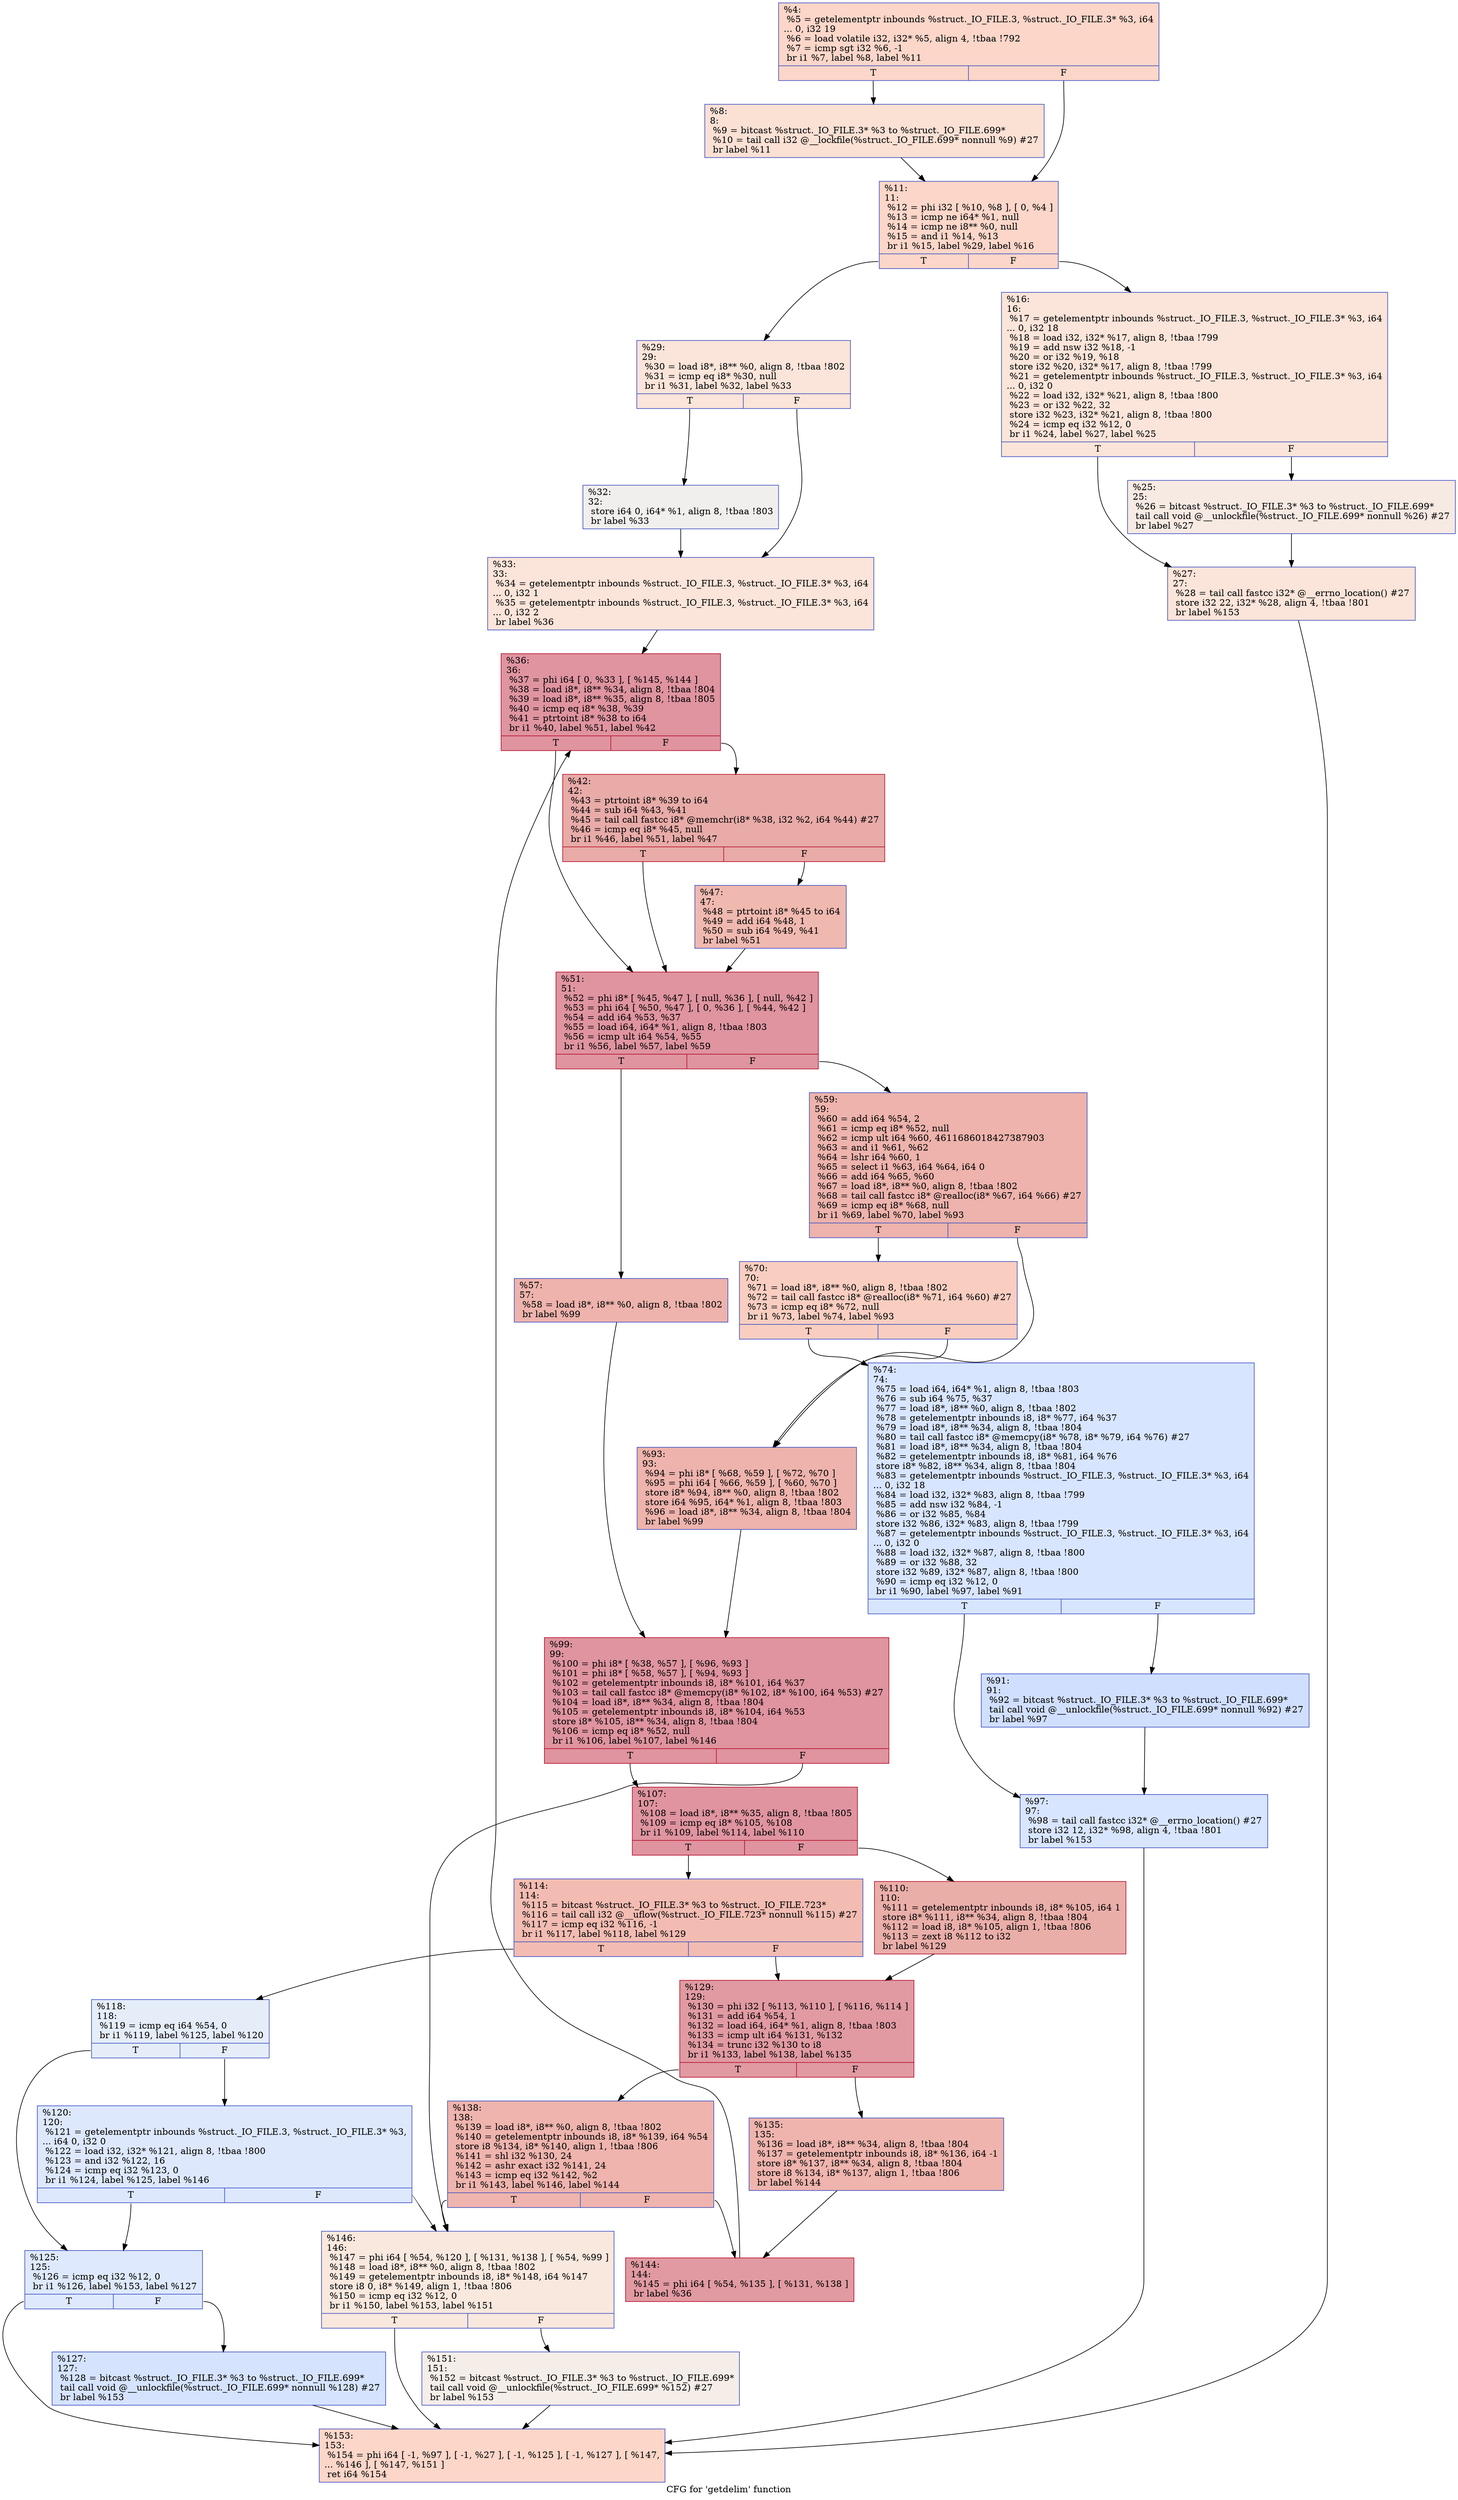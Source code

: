 digraph "CFG for 'getdelim' function" {
	label="CFG for 'getdelim' function";

	Node0x252c020 [shape=record,color="#3d50c3ff", style=filled, fillcolor="#f6a38570",label="{%4:\l  %5 = getelementptr inbounds %struct._IO_FILE.3, %struct._IO_FILE.3* %3, i64\l... 0, i32 19\l  %6 = load volatile i32, i32* %5, align 4, !tbaa !792\l  %7 = icmp sgt i32 %6, -1\l  br i1 %7, label %8, label %11\l|{<s0>T|<s1>F}}"];
	Node0x252c020:s0 -> Node0x252c430;
	Node0x252c020:s1 -> Node0x252c480;
	Node0x252c430 [shape=record,color="#3d50c3ff", style=filled, fillcolor="#f7b99e70",label="{%8:\l8:                                                \l  %9 = bitcast %struct._IO_FILE.3* %3 to %struct._IO_FILE.699*\l  %10 = tail call i32 @__lockfile(%struct._IO_FILE.699* nonnull %9) #27\l  br label %11\l}"];
	Node0x252c430 -> Node0x252c480;
	Node0x252c480 [shape=record,color="#3d50c3ff", style=filled, fillcolor="#f6a38570",label="{%11:\l11:                                               \l  %12 = phi i32 [ %10, %8 ], [ 0, %4 ]\l  %13 = icmp ne i64* %1, null\l  %14 = icmp ne i8** %0, null\l  %15 = and i1 %14, %13\l  br i1 %15, label %29, label %16\l|{<s0>T|<s1>F}}"];
	Node0x252c480:s0 -> Node0x252c5c0;
	Node0x252c480:s1 -> Node0x252c4d0;
	Node0x252c4d0 [shape=record,color="#3d50c3ff", style=filled, fillcolor="#f5c1a970",label="{%16:\l16:                                               \l  %17 = getelementptr inbounds %struct._IO_FILE.3, %struct._IO_FILE.3* %3, i64\l... 0, i32 18\l  %18 = load i32, i32* %17, align 8, !tbaa !799\l  %19 = add nsw i32 %18, -1\l  %20 = or i32 %19, %18\l  store i32 %20, i32* %17, align 8, !tbaa !799\l  %21 = getelementptr inbounds %struct._IO_FILE.3, %struct._IO_FILE.3* %3, i64\l... 0, i32 0\l  %22 = load i32, i32* %21, align 8, !tbaa !800\l  %23 = or i32 %22, 32\l  store i32 %23, i32* %21, align 8, !tbaa !800\l  %24 = icmp eq i32 %12, 0\l  br i1 %24, label %27, label %25\l|{<s0>T|<s1>F}}"];
	Node0x252c4d0:s0 -> Node0x252c570;
	Node0x252c4d0:s1 -> Node0x252c520;
	Node0x252c520 [shape=record,color="#3d50c3ff", style=filled, fillcolor="#eed0c070",label="{%25:\l25:                                               \l  %26 = bitcast %struct._IO_FILE.3* %3 to %struct._IO_FILE.699*\l  tail call void @__unlockfile(%struct._IO_FILE.699* nonnull %26) #27\l  br label %27\l}"];
	Node0x252c520 -> Node0x252c570;
	Node0x252c570 [shape=record,color="#3d50c3ff", style=filled, fillcolor="#f5c1a970",label="{%27:\l27:                                               \l  %28 = tail call fastcc i32* @__errno_location() #27\l  store i32 22, i32* %28, align 4, !tbaa !801\l  br label %153\l}"];
	Node0x252c570 -> Node0x252ce80;
	Node0x252c5c0 [shape=record,color="#3d50c3ff", style=filled, fillcolor="#f5c1a970",label="{%29:\l29:                                               \l  %30 = load i8*, i8** %0, align 8, !tbaa !802\l  %31 = icmp eq i8* %30, null\l  br i1 %31, label %32, label %33\l|{<s0>T|<s1>F}}"];
	Node0x252c5c0:s0 -> Node0x252c610;
	Node0x252c5c0:s1 -> Node0x252c660;
	Node0x252c610 [shape=record,color="#3d50c3ff", style=filled, fillcolor="#e0dbd870",label="{%32:\l32:                                               \l  store i64 0, i64* %1, align 8, !tbaa !803\l  br label %33\l}"];
	Node0x252c610 -> Node0x252c660;
	Node0x252c660 [shape=record,color="#3d50c3ff", style=filled, fillcolor="#f5c1a970",label="{%33:\l33:                                               \l  %34 = getelementptr inbounds %struct._IO_FILE.3, %struct._IO_FILE.3* %3, i64\l... 0, i32 1\l  %35 = getelementptr inbounds %struct._IO_FILE.3, %struct._IO_FILE.3* %3, i64\l... 0, i32 2\l  br label %36\l}"];
	Node0x252c660 -> Node0x252c6b0;
	Node0x252c6b0 [shape=record,color="#b70d28ff", style=filled, fillcolor="#b70d2870",label="{%36:\l36:                                               \l  %37 = phi i64 [ 0, %33 ], [ %145, %144 ]\l  %38 = load i8*, i8** %34, align 8, !tbaa !804\l  %39 = load i8*, i8** %35, align 8, !tbaa !805\l  %40 = icmp eq i8* %38, %39\l  %41 = ptrtoint i8* %38 to i64\l  br i1 %40, label %51, label %42\l|{<s0>T|<s1>F}}"];
	Node0x252c6b0:s0 -> Node0x252c7a0;
	Node0x252c6b0:s1 -> Node0x252c700;
	Node0x252c700 [shape=record,color="#b70d28ff", style=filled, fillcolor="#cc403a70",label="{%42:\l42:                                               \l  %43 = ptrtoint i8* %39 to i64\l  %44 = sub i64 %43, %41\l  %45 = tail call fastcc i8* @memchr(i8* %38, i32 %2, i64 %44) #27\l  %46 = icmp eq i8* %45, null\l  br i1 %46, label %51, label %47\l|{<s0>T|<s1>F}}"];
	Node0x252c700:s0 -> Node0x252c7a0;
	Node0x252c700:s1 -> Node0x252c750;
	Node0x252c750 [shape=record,color="#3d50c3ff", style=filled, fillcolor="#de614d70",label="{%47:\l47:                                               \l  %48 = ptrtoint i8* %45 to i64\l  %49 = add i64 %48, 1\l  %50 = sub i64 %49, %41\l  br label %51\l}"];
	Node0x252c750 -> Node0x252c7a0;
	Node0x252c7a0 [shape=record,color="#b70d28ff", style=filled, fillcolor="#b70d2870",label="{%51:\l51:                                               \l  %52 = phi i8* [ %45, %47 ], [ null, %36 ], [ null, %42 ]\l  %53 = phi i64 [ %50, %47 ], [ 0, %36 ], [ %44, %42 ]\l  %54 = add i64 %53, %37\l  %55 = load i64, i64* %1, align 8, !tbaa !803\l  %56 = icmp ult i64 %54, %55\l  br i1 %56, label %57, label %59\l|{<s0>T|<s1>F}}"];
	Node0x252c7a0:s0 -> Node0x252c7f0;
	Node0x252c7a0:s1 -> Node0x252c840;
	Node0x252c7f0 [shape=record,color="#3d50c3ff", style=filled, fillcolor="#d6524470",label="{%57:\l57:                                               \l  %58 = load i8*, i8** %0, align 8, !tbaa !802\l  br label %99\l}"];
	Node0x252c7f0 -> Node0x252ca20;
	Node0x252c840 [shape=record,color="#3d50c3ff", style=filled, fillcolor="#d6524470",label="{%59:\l59:                                               \l  %60 = add i64 %54, 2\l  %61 = icmp eq i8* %52, null\l  %62 = icmp ult i64 %60, 4611686018427387903\l  %63 = and i1 %61, %62\l  %64 = lshr i64 %60, 1\l  %65 = select i1 %63, i64 %64, i64 0\l  %66 = add i64 %65, %60\l  %67 = load i8*, i8** %0, align 8, !tbaa !802\l  %68 = tail call fastcc i8* @realloc(i8* %67, i64 %66) #27\l  %69 = icmp eq i8* %68, null\l  br i1 %69, label %70, label %93\l|{<s0>T|<s1>F}}"];
	Node0x252c840:s0 -> Node0x252c890;
	Node0x252c840:s1 -> Node0x252c980;
	Node0x252c890 [shape=record,color="#3d50c3ff", style=filled, fillcolor="#f2907270",label="{%70:\l70:                                               \l  %71 = load i8*, i8** %0, align 8, !tbaa !802\l  %72 = tail call fastcc i8* @realloc(i8* %71, i64 %60) #27\l  %73 = icmp eq i8* %72, null\l  br i1 %73, label %74, label %93\l|{<s0>T|<s1>F}}"];
	Node0x252c890:s0 -> Node0x252c8e0;
	Node0x252c890:s1 -> Node0x252c980;
	Node0x252c8e0 [shape=record,color="#3d50c3ff", style=filled, fillcolor="#a7c5fe70",label="{%74:\l74:                                               \l  %75 = load i64, i64* %1, align 8, !tbaa !803\l  %76 = sub i64 %75, %37\l  %77 = load i8*, i8** %0, align 8, !tbaa !802\l  %78 = getelementptr inbounds i8, i8* %77, i64 %37\l  %79 = load i8*, i8** %34, align 8, !tbaa !804\l  %80 = tail call fastcc i8* @memcpy(i8* %78, i8* %79, i64 %76) #27\l  %81 = load i8*, i8** %34, align 8, !tbaa !804\l  %82 = getelementptr inbounds i8, i8* %81, i64 %76\l  store i8* %82, i8** %34, align 8, !tbaa !804\l  %83 = getelementptr inbounds %struct._IO_FILE.3, %struct._IO_FILE.3* %3, i64\l... 0, i32 18\l  %84 = load i32, i32* %83, align 8, !tbaa !799\l  %85 = add nsw i32 %84, -1\l  %86 = or i32 %85, %84\l  store i32 %86, i32* %83, align 8, !tbaa !799\l  %87 = getelementptr inbounds %struct._IO_FILE.3, %struct._IO_FILE.3* %3, i64\l... 0, i32 0\l  %88 = load i32, i32* %87, align 8, !tbaa !800\l  %89 = or i32 %88, 32\l  store i32 %89, i32* %87, align 8, !tbaa !800\l  %90 = icmp eq i32 %12, 0\l  br i1 %90, label %97, label %91\l|{<s0>T|<s1>F}}"];
	Node0x252c8e0:s0 -> Node0x252c9d0;
	Node0x252c8e0:s1 -> Node0x252c930;
	Node0x252c930 [shape=record,color="#3d50c3ff", style=filled, fillcolor="#96b7ff70",label="{%91:\l91:                                               \l  %92 = bitcast %struct._IO_FILE.3* %3 to %struct._IO_FILE.699*\l  tail call void @__unlockfile(%struct._IO_FILE.699* nonnull %92) #27\l  br label %97\l}"];
	Node0x252c930 -> Node0x252c9d0;
	Node0x252c980 [shape=record,color="#3d50c3ff", style=filled, fillcolor="#d6524470",label="{%93:\l93:                                               \l  %94 = phi i8* [ %68, %59 ], [ %72, %70 ]\l  %95 = phi i64 [ %66, %59 ], [ %60, %70 ]\l  store i8* %94, i8** %0, align 8, !tbaa !802\l  store i64 %95, i64* %1, align 8, !tbaa !803\l  %96 = load i8*, i8** %34, align 8, !tbaa !804\l  br label %99\l}"];
	Node0x252c980 -> Node0x252ca20;
	Node0x252c9d0 [shape=record,color="#3d50c3ff", style=filled, fillcolor="#a7c5fe70",label="{%97:\l97:                                               \l  %98 = tail call fastcc i32* @__errno_location() #27\l  store i32 12, i32* %98, align 4, !tbaa !801\l  br label %153\l}"];
	Node0x252c9d0 -> Node0x252ce80;
	Node0x252ca20 [shape=record,color="#b70d28ff", style=filled, fillcolor="#b70d2870",label="{%99:\l99:                                               \l  %100 = phi i8* [ %38, %57 ], [ %96, %93 ]\l  %101 = phi i8* [ %58, %57 ], [ %94, %93 ]\l  %102 = getelementptr inbounds i8, i8* %101, i64 %37\l  %103 = tail call fastcc i8* @memcpy(i8* %102, i8* %100, i64 %53) #27\l  %104 = load i8*, i8** %34, align 8, !tbaa !804\l  %105 = getelementptr inbounds i8, i8* %104, i64 %53\l  store i8* %105, i8** %34, align 8, !tbaa !804\l  %106 = icmp eq i8* %52, null\l  br i1 %106, label %107, label %146\l|{<s0>T|<s1>F}}"];
	Node0x252ca20:s0 -> Node0x252ca70;
	Node0x252ca20:s1 -> Node0x252cde0;
	Node0x252ca70 [shape=record,color="#b70d28ff", style=filled, fillcolor="#b70d2870",label="{%107:\l107:                                              \l  %108 = load i8*, i8** %35, align 8, !tbaa !805\l  %109 = icmp eq i8* %105, %108\l  br i1 %109, label %114, label %110\l|{<s0>T|<s1>F}}"];
	Node0x252ca70:s0 -> Node0x252cb10;
	Node0x252ca70:s1 -> Node0x252cac0;
	Node0x252cac0 [shape=record,color="#b70d28ff", style=filled, fillcolor="#d0473d70",label="{%110:\l110:                                              \l  %111 = getelementptr inbounds i8, i8* %105, i64 1\l  store i8* %111, i8** %34, align 8, !tbaa !804\l  %112 = load i8, i8* %105, align 1, !tbaa !806\l  %113 = zext i8 %112 to i32\l  br label %129\l}"];
	Node0x252cac0 -> Node0x252cca0;
	Node0x252cb10 [shape=record,color="#3d50c3ff", style=filled, fillcolor="#e1675170",label="{%114:\l114:                                              \l  %115 = bitcast %struct._IO_FILE.3* %3 to %struct._IO_FILE.723*\l  %116 = tail call i32 @__uflow(%struct._IO_FILE.723* nonnull %115) #27\l  %117 = icmp eq i32 %116, -1\l  br i1 %117, label %118, label %129\l|{<s0>T|<s1>F}}"];
	Node0x252cb10:s0 -> Node0x252cb60;
	Node0x252cb10:s1 -> Node0x252cca0;
	Node0x252cb60 [shape=record,color="#3d50c3ff", style=filled, fillcolor="#c5d6f270",label="{%118:\l118:                                              \l  %119 = icmp eq i64 %54, 0\l  br i1 %119, label %125, label %120\l|{<s0>T|<s1>F}}"];
	Node0x252cb60:s0 -> Node0x252cc00;
	Node0x252cb60:s1 -> Node0x252cbb0;
	Node0x252cbb0 [shape=record,color="#3d50c3ff", style=filled, fillcolor="#b2ccfb70",label="{%120:\l120:                                              \l  %121 = getelementptr inbounds %struct._IO_FILE.3, %struct._IO_FILE.3* %3,\l... i64 0, i32 0\l  %122 = load i32, i32* %121, align 8, !tbaa !800\l  %123 = and i32 %122, 16\l  %124 = icmp eq i32 %123, 0\l  br i1 %124, label %125, label %146\l|{<s0>T|<s1>F}}"];
	Node0x252cbb0:s0 -> Node0x252cc00;
	Node0x252cbb0:s1 -> Node0x252cde0;
	Node0x252cc00 [shape=record,color="#3d50c3ff", style=filled, fillcolor="#b5cdfa70",label="{%125:\l125:                                              \l  %126 = icmp eq i32 %12, 0\l  br i1 %126, label %153, label %127\l|{<s0>T|<s1>F}}"];
	Node0x252cc00:s0 -> Node0x252ce80;
	Node0x252cc00:s1 -> Node0x252cc50;
	Node0x252cc50 [shape=record,color="#3d50c3ff", style=filled, fillcolor="#a1c0ff70",label="{%127:\l127:                                              \l  %128 = bitcast %struct._IO_FILE.3* %3 to %struct._IO_FILE.699*\l  tail call void @__unlockfile(%struct._IO_FILE.699* nonnull %128) #27\l  br label %153\l}"];
	Node0x252cc50 -> Node0x252ce80;
	Node0x252cca0 [shape=record,color="#b70d28ff", style=filled, fillcolor="#bb1b2c70",label="{%129:\l129:                                              \l  %130 = phi i32 [ %113, %110 ], [ %116, %114 ]\l  %131 = add i64 %54, 1\l  %132 = load i64, i64* %1, align 8, !tbaa !803\l  %133 = icmp ult i64 %131, %132\l  %134 = trunc i32 %130 to i8\l  br i1 %133, label %138, label %135\l|{<s0>T|<s1>F}}"];
	Node0x252cca0:s0 -> Node0x252cd40;
	Node0x252cca0:s1 -> Node0x252ccf0;
	Node0x252ccf0 [shape=record,color="#3d50c3ff", style=filled, fillcolor="#d8564670",label="{%135:\l135:                                              \l  %136 = load i8*, i8** %34, align 8, !tbaa !804\l  %137 = getelementptr inbounds i8, i8* %136, i64 -1\l  store i8* %137, i8** %34, align 8, !tbaa !804\l  store i8 %134, i8* %137, align 1, !tbaa !806\l  br label %144\l}"];
	Node0x252ccf0 -> Node0x252cd90;
	Node0x252cd40 [shape=record,color="#3d50c3ff", style=filled, fillcolor="#d8564670",label="{%138:\l138:                                              \l  %139 = load i8*, i8** %0, align 8, !tbaa !802\l  %140 = getelementptr inbounds i8, i8* %139, i64 %54\l  store i8 %134, i8* %140, align 1, !tbaa !806\l  %141 = shl i32 %130, 24\l  %142 = ashr exact i32 %141, 24\l  %143 = icmp eq i32 %142, %2\l  br i1 %143, label %146, label %144\l|{<s0>T|<s1>F}}"];
	Node0x252cd40:s0 -> Node0x252cde0;
	Node0x252cd40:s1 -> Node0x252cd90;
	Node0x252cd90 [shape=record,color="#b70d28ff", style=filled, fillcolor="#bb1b2c70",label="{%144:\l144:                                              \l  %145 = phi i64 [ %54, %135 ], [ %131, %138 ]\l  br label %36\l}"];
	Node0x252cd90 -> Node0x252c6b0;
	Node0x252cde0 [shape=record,color="#3d50c3ff", style=filled, fillcolor="#f2cab570",label="{%146:\l146:                                              \l  %147 = phi i64 [ %54, %120 ], [ %131, %138 ], [ %54, %99 ]\l  %148 = load i8*, i8** %0, align 8, !tbaa !802\l  %149 = getelementptr inbounds i8, i8* %148, i64 %147\l  store i8 0, i8* %149, align 1, !tbaa !806\l  %150 = icmp eq i32 %12, 0\l  br i1 %150, label %153, label %151\l|{<s0>T|<s1>F}}"];
	Node0x252cde0:s0 -> Node0x252ce80;
	Node0x252cde0:s1 -> Node0x252ce30;
	Node0x252ce30 [shape=record,color="#3d50c3ff", style=filled, fillcolor="#e8d6cc70",label="{%151:\l151:                                              \l  %152 = bitcast %struct._IO_FILE.3* %3 to %struct._IO_FILE.699*\l  tail call void @__unlockfile(%struct._IO_FILE.699* %152) #27\l  br label %153\l}"];
	Node0x252ce30 -> Node0x252ce80;
	Node0x252ce80 [shape=record,color="#3d50c3ff", style=filled, fillcolor="#f6a38570",label="{%153:\l153:                                              \l  %154 = phi i64 [ -1, %97 ], [ -1, %27 ], [ -1, %125 ], [ -1, %127 ], [ %147,\l... %146 ], [ %147, %151 ]\l  ret i64 %154\l}"];
}
